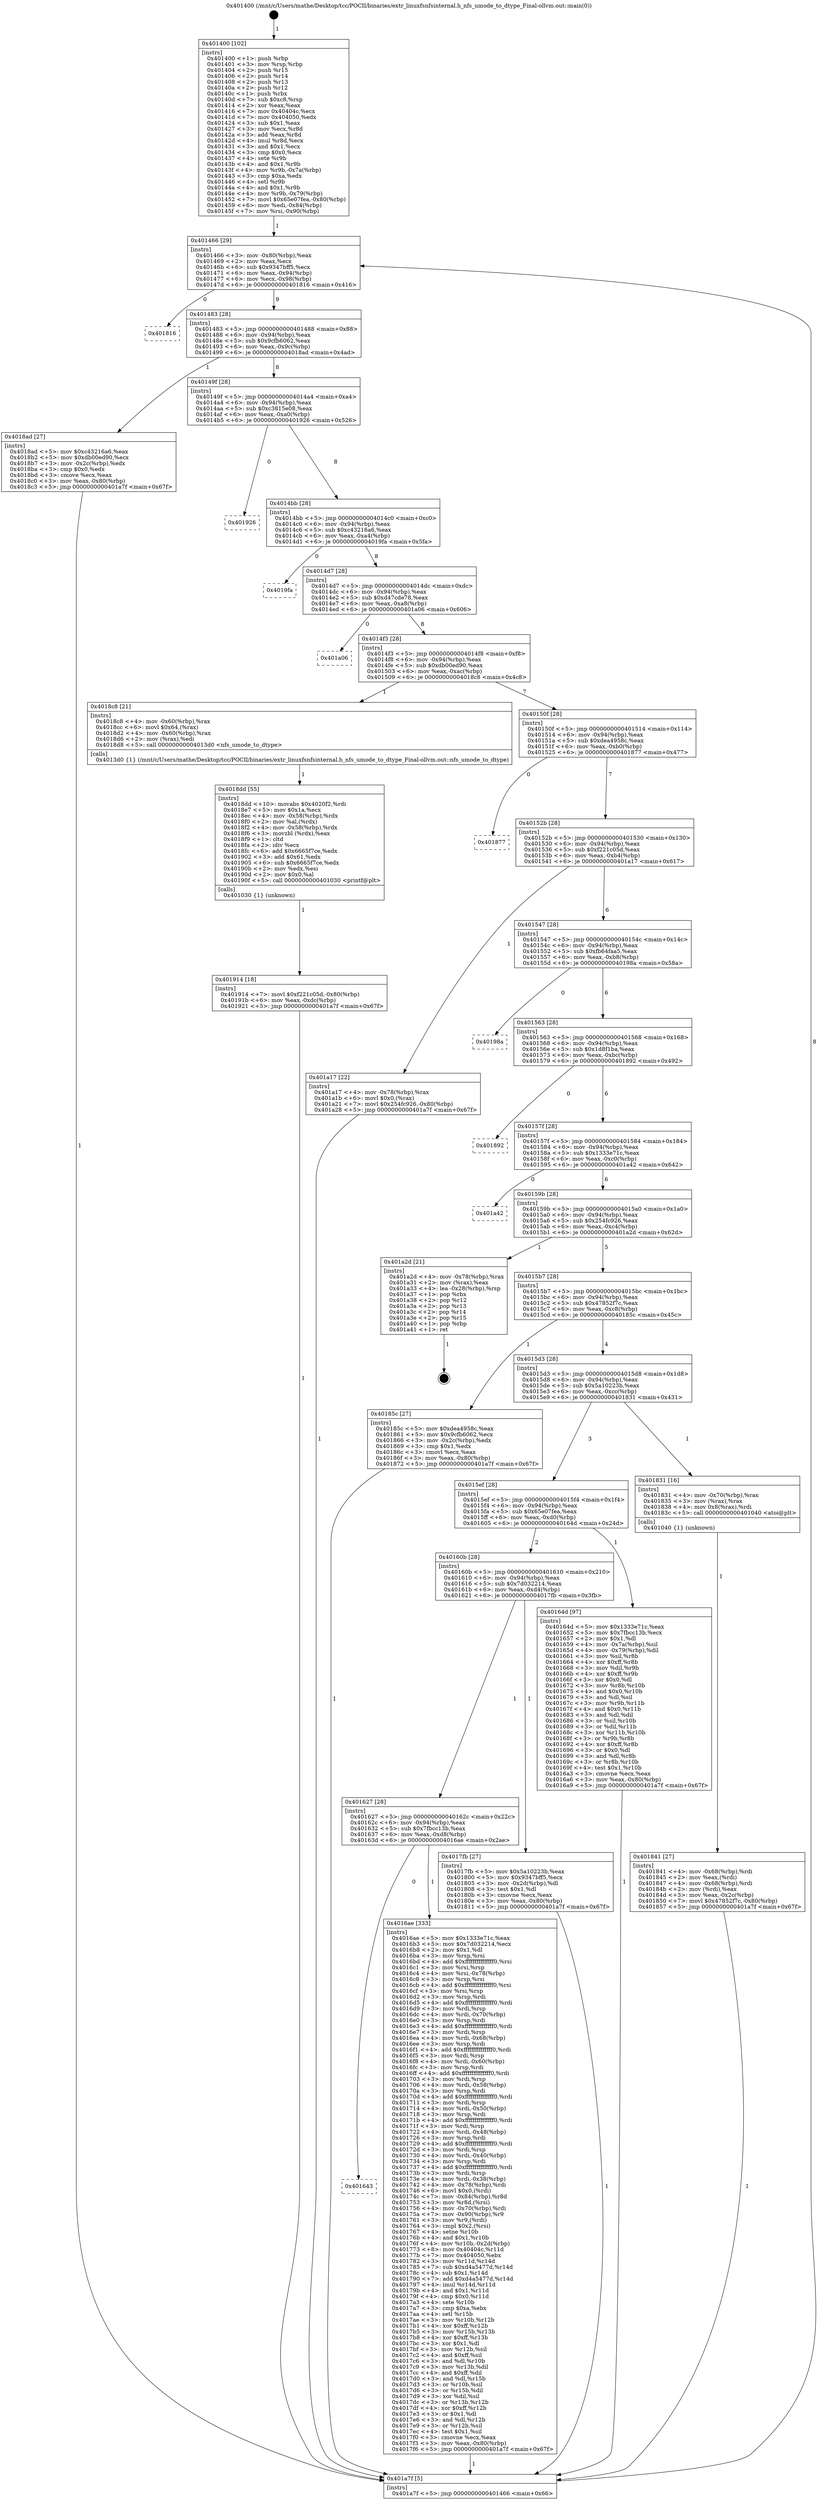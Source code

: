 digraph "0x401400" {
  label = "0x401400 (/mnt/c/Users/mathe/Desktop/tcc/POCII/binaries/extr_linuxfsnfsinternal.h_nfs_umode_to_dtype_Final-ollvm.out::main(0))"
  labelloc = "t"
  node[shape=record]

  Entry [label="",width=0.3,height=0.3,shape=circle,fillcolor=black,style=filled]
  "0x401466" [label="{
     0x401466 [29]\l
     | [instrs]\l
     &nbsp;&nbsp;0x401466 \<+3\>: mov -0x80(%rbp),%eax\l
     &nbsp;&nbsp;0x401469 \<+2\>: mov %eax,%ecx\l
     &nbsp;&nbsp;0x40146b \<+6\>: sub $0x9347bff5,%ecx\l
     &nbsp;&nbsp;0x401471 \<+6\>: mov %eax,-0x94(%rbp)\l
     &nbsp;&nbsp;0x401477 \<+6\>: mov %ecx,-0x98(%rbp)\l
     &nbsp;&nbsp;0x40147d \<+6\>: je 0000000000401816 \<main+0x416\>\l
  }"]
  "0x401816" [label="{
     0x401816\l
  }", style=dashed]
  "0x401483" [label="{
     0x401483 [28]\l
     | [instrs]\l
     &nbsp;&nbsp;0x401483 \<+5\>: jmp 0000000000401488 \<main+0x88\>\l
     &nbsp;&nbsp;0x401488 \<+6\>: mov -0x94(%rbp),%eax\l
     &nbsp;&nbsp;0x40148e \<+5\>: sub $0x9cfb6062,%eax\l
     &nbsp;&nbsp;0x401493 \<+6\>: mov %eax,-0x9c(%rbp)\l
     &nbsp;&nbsp;0x401499 \<+6\>: je 00000000004018ad \<main+0x4ad\>\l
  }"]
  Exit [label="",width=0.3,height=0.3,shape=circle,fillcolor=black,style=filled,peripheries=2]
  "0x4018ad" [label="{
     0x4018ad [27]\l
     | [instrs]\l
     &nbsp;&nbsp;0x4018ad \<+5\>: mov $0xc43216a6,%eax\l
     &nbsp;&nbsp;0x4018b2 \<+5\>: mov $0xdb00ed90,%ecx\l
     &nbsp;&nbsp;0x4018b7 \<+3\>: mov -0x2c(%rbp),%edx\l
     &nbsp;&nbsp;0x4018ba \<+3\>: cmp $0x0,%edx\l
     &nbsp;&nbsp;0x4018bd \<+3\>: cmove %ecx,%eax\l
     &nbsp;&nbsp;0x4018c0 \<+3\>: mov %eax,-0x80(%rbp)\l
     &nbsp;&nbsp;0x4018c3 \<+5\>: jmp 0000000000401a7f \<main+0x67f\>\l
  }"]
  "0x40149f" [label="{
     0x40149f [28]\l
     | [instrs]\l
     &nbsp;&nbsp;0x40149f \<+5\>: jmp 00000000004014a4 \<main+0xa4\>\l
     &nbsp;&nbsp;0x4014a4 \<+6\>: mov -0x94(%rbp),%eax\l
     &nbsp;&nbsp;0x4014aa \<+5\>: sub $0xc3815e08,%eax\l
     &nbsp;&nbsp;0x4014af \<+6\>: mov %eax,-0xa0(%rbp)\l
     &nbsp;&nbsp;0x4014b5 \<+6\>: je 0000000000401926 \<main+0x526\>\l
  }"]
  "0x401914" [label="{
     0x401914 [18]\l
     | [instrs]\l
     &nbsp;&nbsp;0x401914 \<+7\>: movl $0xf221c05d,-0x80(%rbp)\l
     &nbsp;&nbsp;0x40191b \<+6\>: mov %eax,-0xdc(%rbp)\l
     &nbsp;&nbsp;0x401921 \<+5\>: jmp 0000000000401a7f \<main+0x67f\>\l
  }"]
  "0x401926" [label="{
     0x401926\l
  }", style=dashed]
  "0x4014bb" [label="{
     0x4014bb [28]\l
     | [instrs]\l
     &nbsp;&nbsp;0x4014bb \<+5\>: jmp 00000000004014c0 \<main+0xc0\>\l
     &nbsp;&nbsp;0x4014c0 \<+6\>: mov -0x94(%rbp),%eax\l
     &nbsp;&nbsp;0x4014c6 \<+5\>: sub $0xc43216a6,%eax\l
     &nbsp;&nbsp;0x4014cb \<+6\>: mov %eax,-0xa4(%rbp)\l
     &nbsp;&nbsp;0x4014d1 \<+6\>: je 00000000004019fa \<main+0x5fa\>\l
  }"]
  "0x4018dd" [label="{
     0x4018dd [55]\l
     | [instrs]\l
     &nbsp;&nbsp;0x4018dd \<+10\>: movabs $0x4020f2,%rdi\l
     &nbsp;&nbsp;0x4018e7 \<+5\>: mov $0x1a,%ecx\l
     &nbsp;&nbsp;0x4018ec \<+4\>: mov -0x58(%rbp),%rdx\l
     &nbsp;&nbsp;0x4018f0 \<+2\>: mov %al,(%rdx)\l
     &nbsp;&nbsp;0x4018f2 \<+4\>: mov -0x58(%rbp),%rdx\l
     &nbsp;&nbsp;0x4018f6 \<+3\>: movzbl (%rdx),%eax\l
     &nbsp;&nbsp;0x4018f9 \<+1\>: cltd\l
     &nbsp;&nbsp;0x4018fa \<+2\>: idiv %ecx\l
     &nbsp;&nbsp;0x4018fc \<+6\>: add $0x6665f7ce,%edx\l
     &nbsp;&nbsp;0x401902 \<+3\>: add $0x61,%edx\l
     &nbsp;&nbsp;0x401905 \<+6\>: sub $0x6665f7ce,%edx\l
     &nbsp;&nbsp;0x40190b \<+2\>: mov %edx,%esi\l
     &nbsp;&nbsp;0x40190d \<+2\>: mov $0x0,%al\l
     &nbsp;&nbsp;0x40190f \<+5\>: call 0000000000401030 \<printf@plt\>\l
     | [calls]\l
     &nbsp;&nbsp;0x401030 \{1\} (unknown)\l
  }"]
  "0x4019fa" [label="{
     0x4019fa\l
  }", style=dashed]
  "0x4014d7" [label="{
     0x4014d7 [28]\l
     | [instrs]\l
     &nbsp;&nbsp;0x4014d7 \<+5\>: jmp 00000000004014dc \<main+0xdc\>\l
     &nbsp;&nbsp;0x4014dc \<+6\>: mov -0x94(%rbp),%eax\l
     &nbsp;&nbsp;0x4014e2 \<+5\>: sub $0xd47cde78,%eax\l
     &nbsp;&nbsp;0x4014e7 \<+6\>: mov %eax,-0xa8(%rbp)\l
     &nbsp;&nbsp;0x4014ed \<+6\>: je 0000000000401a06 \<main+0x606\>\l
  }"]
  "0x401841" [label="{
     0x401841 [27]\l
     | [instrs]\l
     &nbsp;&nbsp;0x401841 \<+4\>: mov -0x68(%rbp),%rdi\l
     &nbsp;&nbsp;0x401845 \<+2\>: mov %eax,(%rdi)\l
     &nbsp;&nbsp;0x401847 \<+4\>: mov -0x68(%rbp),%rdi\l
     &nbsp;&nbsp;0x40184b \<+2\>: mov (%rdi),%eax\l
     &nbsp;&nbsp;0x40184d \<+3\>: mov %eax,-0x2c(%rbp)\l
     &nbsp;&nbsp;0x401850 \<+7\>: movl $0x47852f7c,-0x80(%rbp)\l
     &nbsp;&nbsp;0x401857 \<+5\>: jmp 0000000000401a7f \<main+0x67f\>\l
  }"]
  "0x401a06" [label="{
     0x401a06\l
  }", style=dashed]
  "0x4014f3" [label="{
     0x4014f3 [28]\l
     | [instrs]\l
     &nbsp;&nbsp;0x4014f3 \<+5\>: jmp 00000000004014f8 \<main+0xf8\>\l
     &nbsp;&nbsp;0x4014f8 \<+6\>: mov -0x94(%rbp),%eax\l
     &nbsp;&nbsp;0x4014fe \<+5\>: sub $0xdb00ed90,%eax\l
     &nbsp;&nbsp;0x401503 \<+6\>: mov %eax,-0xac(%rbp)\l
     &nbsp;&nbsp;0x401509 \<+6\>: je 00000000004018c8 \<main+0x4c8\>\l
  }"]
  "0x401643" [label="{
     0x401643\l
  }", style=dashed]
  "0x4018c8" [label="{
     0x4018c8 [21]\l
     | [instrs]\l
     &nbsp;&nbsp;0x4018c8 \<+4\>: mov -0x60(%rbp),%rax\l
     &nbsp;&nbsp;0x4018cc \<+6\>: movl $0x64,(%rax)\l
     &nbsp;&nbsp;0x4018d2 \<+4\>: mov -0x60(%rbp),%rax\l
     &nbsp;&nbsp;0x4018d6 \<+2\>: mov (%rax),%edi\l
     &nbsp;&nbsp;0x4018d8 \<+5\>: call 00000000004013d0 \<nfs_umode_to_dtype\>\l
     | [calls]\l
     &nbsp;&nbsp;0x4013d0 \{1\} (/mnt/c/Users/mathe/Desktop/tcc/POCII/binaries/extr_linuxfsnfsinternal.h_nfs_umode_to_dtype_Final-ollvm.out::nfs_umode_to_dtype)\l
  }"]
  "0x40150f" [label="{
     0x40150f [28]\l
     | [instrs]\l
     &nbsp;&nbsp;0x40150f \<+5\>: jmp 0000000000401514 \<main+0x114\>\l
     &nbsp;&nbsp;0x401514 \<+6\>: mov -0x94(%rbp),%eax\l
     &nbsp;&nbsp;0x40151a \<+5\>: sub $0xdea4958c,%eax\l
     &nbsp;&nbsp;0x40151f \<+6\>: mov %eax,-0xb0(%rbp)\l
     &nbsp;&nbsp;0x401525 \<+6\>: je 0000000000401877 \<main+0x477\>\l
  }"]
  "0x4016ae" [label="{
     0x4016ae [333]\l
     | [instrs]\l
     &nbsp;&nbsp;0x4016ae \<+5\>: mov $0x1333e71c,%eax\l
     &nbsp;&nbsp;0x4016b3 \<+5\>: mov $0x7d032214,%ecx\l
     &nbsp;&nbsp;0x4016b8 \<+2\>: mov $0x1,%dl\l
     &nbsp;&nbsp;0x4016ba \<+3\>: mov %rsp,%rsi\l
     &nbsp;&nbsp;0x4016bd \<+4\>: add $0xfffffffffffffff0,%rsi\l
     &nbsp;&nbsp;0x4016c1 \<+3\>: mov %rsi,%rsp\l
     &nbsp;&nbsp;0x4016c4 \<+4\>: mov %rsi,-0x78(%rbp)\l
     &nbsp;&nbsp;0x4016c8 \<+3\>: mov %rsp,%rsi\l
     &nbsp;&nbsp;0x4016cb \<+4\>: add $0xfffffffffffffff0,%rsi\l
     &nbsp;&nbsp;0x4016cf \<+3\>: mov %rsi,%rsp\l
     &nbsp;&nbsp;0x4016d2 \<+3\>: mov %rsp,%rdi\l
     &nbsp;&nbsp;0x4016d5 \<+4\>: add $0xfffffffffffffff0,%rdi\l
     &nbsp;&nbsp;0x4016d9 \<+3\>: mov %rdi,%rsp\l
     &nbsp;&nbsp;0x4016dc \<+4\>: mov %rdi,-0x70(%rbp)\l
     &nbsp;&nbsp;0x4016e0 \<+3\>: mov %rsp,%rdi\l
     &nbsp;&nbsp;0x4016e3 \<+4\>: add $0xfffffffffffffff0,%rdi\l
     &nbsp;&nbsp;0x4016e7 \<+3\>: mov %rdi,%rsp\l
     &nbsp;&nbsp;0x4016ea \<+4\>: mov %rdi,-0x68(%rbp)\l
     &nbsp;&nbsp;0x4016ee \<+3\>: mov %rsp,%rdi\l
     &nbsp;&nbsp;0x4016f1 \<+4\>: add $0xfffffffffffffff0,%rdi\l
     &nbsp;&nbsp;0x4016f5 \<+3\>: mov %rdi,%rsp\l
     &nbsp;&nbsp;0x4016f8 \<+4\>: mov %rdi,-0x60(%rbp)\l
     &nbsp;&nbsp;0x4016fc \<+3\>: mov %rsp,%rdi\l
     &nbsp;&nbsp;0x4016ff \<+4\>: add $0xfffffffffffffff0,%rdi\l
     &nbsp;&nbsp;0x401703 \<+3\>: mov %rdi,%rsp\l
     &nbsp;&nbsp;0x401706 \<+4\>: mov %rdi,-0x58(%rbp)\l
     &nbsp;&nbsp;0x40170a \<+3\>: mov %rsp,%rdi\l
     &nbsp;&nbsp;0x40170d \<+4\>: add $0xfffffffffffffff0,%rdi\l
     &nbsp;&nbsp;0x401711 \<+3\>: mov %rdi,%rsp\l
     &nbsp;&nbsp;0x401714 \<+4\>: mov %rdi,-0x50(%rbp)\l
     &nbsp;&nbsp;0x401718 \<+3\>: mov %rsp,%rdi\l
     &nbsp;&nbsp;0x40171b \<+4\>: add $0xfffffffffffffff0,%rdi\l
     &nbsp;&nbsp;0x40171f \<+3\>: mov %rdi,%rsp\l
     &nbsp;&nbsp;0x401722 \<+4\>: mov %rdi,-0x48(%rbp)\l
     &nbsp;&nbsp;0x401726 \<+3\>: mov %rsp,%rdi\l
     &nbsp;&nbsp;0x401729 \<+4\>: add $0xfffffffffffffff0,%rdi\l
     &nbsp;&nbsp;0x40172d \<+3\>: mov %rdi,%rsp\l
     &nbsp;&nbsp;0x401730 \<+4\>: mov %rdi,-0x40(%rbp)\l
     &nbsp;&nbsp;0x401734 \<+3\>: mov %rsp,%rdi\l
     &nbsp;&nbsp;0x401737 \<+4\>: add $0xfffffffffffffff0,%rdi\l
     &nbsp;&nbsp;0x40173b \<+3\>: mov %rdi,%rsp\l
     &nbsp;&nbsp;0x40173e \<+4\>: mov %rdi,-0x38(%rbp)\l
     &nbsp;&nbsp;0x401742 \<+4\>: mov -0x78(%rbp),%rdi\l
     &nbsp;&nbsp;0x401746 \<+6\>: movl $0x0,(%rdi)\l
     &nbsp;&nbsp;0x40174c \<+7\>: mov -0x84(%rbp),%r8d\l
     &nbsp;&nbsp;0x401753 \<+3\>: mov %r8d,(%rsi)\l
     &nbsp;&nbsp;0x401756 \<+4\>: mov -0x70(%rbp),%rdi\l
     &nbsp;&nbsp;0x40175a \<+7\>: mov -0x90(%rbp),%r9\l
     &nbsp;&nbsp;0x401761 \<+3\>: mov %r9,(%rdi)\l
     &nbsp;&nbsp;0x401764 \<+3\>: cmpl $0x2,(%rsi)\l
     &nbsp;&nbsp;0x401767 \<+4\>: setne %r10b\l
     &nbsp;&nbsp;0x40176b \<+4\>: and $0x1,%r10b\l
     &nbsp;&nbsp;0x40176f \<+4\>: mov %r10b,-0x2d(%rbp)\l
     &nbsp;&nbsp;0x401773 \<+8\>: mov 0x40404c,%r11d\l
     &nbsp;&nbsp;0x40177b \<+7\>: mov 0x404050,%ebx\l
     &nbsp;&nbsp;0x401782 \<+3\>: mov %r11d,%r14d\l
     &nbsp;&nbsp;0x401785 \<+7\>: sub $0xd4a5477d,%r14d\l
     &nbsp;&nbsp;0x40178c \<+4\>: sub $0x1,%r14d\l
     &nbsp;&nbsp;0x401790 \<+7\>: add $0xd4a5477d,%r14d\l
     &nbsp;&nbsp;0x401797 \<+4\>: imul %r14d,%r11d\l
     &nbsp;&nbsp;0x40179b \<+4\>: and $0x1,%r11d\l
     &nbsp;&nbsp;0x40179f \<+4\>: cmp $0x0,%r11d\l
     &nbsp;&nbsp;0x4017a3 \<+4\>: sete %r10b\l
     &nbsp;&nbsp;0x4017a7 \<+3\>: cmp $0xa,%ebx\l
     &nbsp;&nbsp;0x4017aa \<+4\>: setl %r15b\l
     &nbsp;&nbsp;0x4017ae \<+3\>: mov %r10b,%r12b\l
     &nbsp;&nbsp;0x4017b1 \<+4\>: xor $0xff,%r12b\l
     &nbsp;&nbsp;0x4017b5 \<+3\>: mov %r15b,%r13b\l
     &nbsp;&nbsp;0x4017b8 \<+4\>: xor $0xff,%r13b\l
     &nbsp;&nbsp;0x4017bc \<+3\>: xor $0x1,%dl\l
     &nbsp;&nbsp;0x4017bf \<+3\>: mov %r12b,%sil\l
     &nbsp;&nbsp;0x4017c2 \<+4\>: and $0xff,%sil\l
     &nbsp;&nbsp;0x4017c6 \<+3\>: and %dl,%r10b\l
     &nbsp;&nbsp;0x4017c9 \<+3\>: mov %r13b,%dil\l
     &nbsp;&nbsp;0x4017cc \<+4\>: and $0xff,%dil\l
     &nbsp;&nbsp;0x4017d0 \<+3\>: and %dl,%r15b\l
     &nbsp;&nbsp;0x4017d3 \<+3\>: or %r10b,%sil\l
     &nbsp;&nbsp;0x4017d6 \<+3\>: or %r15b,%dil\l
     &nbsp;&nbsp;0x4017d9 \<+3\>: xor %dil,%sil\l
     &nbsp;&nbsp;0x4017dc \<+3\>: or %r13b,%r12b\l
     &nbsp;&nbsp;0x4017df \<+4\>: xor $0xff,%r12b\l
     &nbsp;&nbsp;0x4017e3 \<+3\>: or $0x1,%dl\l
     &nbsp;&nbsp;0x4017e6 \<+3\>: and %dl,%r12b\l
     &nbsp;&nbsp;0x4017e9 \<+3\>: or %r12b,%sil\l
     &nbsp;&nbsp;0x4017ec \<+4\>: test $0x1,%sil\l
     &nbsp;&nbsp;0x4017f0 \<+3\>: cmovne %ecx,%eax\l
     &nbsp;&nbsp;0x4017f3 \<+3\>: mov %eax,-0x80(%rbp)\l
     &nbsp;&nbsp;0x4017f6 \<+5\>: jmp 0000000000401a7f \<main+0x67f\>\l
  }"]
  "0x401877" [label="{
     0x401877\l
  }", style=dashed]
  "0x40152b" [label="{
     0x40152b [28]\l
     | [instrs]\l
     &nbsp;&nbsp;0x40152b \<+5\>: jmp 0000000000401530 \<main+0x130\>\l
     &nbsp;&nbsp;0x401530 \<+6\>: mov -0x94(%rbp),%eax\l
     &nbsp;&nbsp;0x401536 \<+5\>: sub $0xf221c05d,%eax\l
     &nbsp;&nbsp;0x40153b \<+6\>: mov %eax,-0xb4(%rbp)\l
     &nbsp;&nbsp;0x401541 \<+6\>: je 0000000000401a17 \<main+0x617\>\l
  }"]
  "0x401627" [label="{
     0x401627 [28]\l
     | [instrs]\l
     &nbsp;&nbsp;0x401627 \<+5\>: jmp 000000000040162c \<main+0x22c\>\l
     &nbsp;&nbsp;0x40162c \<+6\>: mov -0x94(%rbp),%eax\l
     &nbsp;&nbsp;0x401632 \<+5\>: sub $0x7fbcc13b,%eax\l
     &nbsp;&nbsp;0x401637 \<+6\>: mov %eax,-0xd8(%rbp)\l
     &nbsp;&nbsp;0x40163d \<+6\>: je 00000000004016ae \<main+0x2ae\>\l
  }"]
  "0x401a17" [label="{
     0x401a17 [22]\l
     | [instrs]\l
     &nbsp;&nbsp;0x401a17 \<+4\>: mov -0x78(%rbp),%rax\l
     &nbsp;&nbsp;0x401a1b \<+6\>: movl $0x0,(%rax)\l
     &nbsp;&nbsp;0x401a21 \<+7\>: movl $0x254fc926,-0x80(%rbp)\l
     &nbsp;&nbsp;0x401a28 \<+5\>: jmp 0000000000401a7f \<main+0x67f\>\l
  }"]
  "0x401547" [label="{
     0x401547 [28]\l
     | [instrs]\l
     &nbsp;&nbsp;0x401547 \<+5\>: jmp 000000000040154c \<main+0x14c\>\l
     &nbsp;&nbsp;0x40154c \<+6\>: mov -0x94(%rbp),%eax\l
     &nbsp;&nbsp;0x401552 \<+5\>: sub $0xfb64faa5,%eax\l
     &nbsp;&nbsp;0x401557 \<+6\>: mov %eax,-0xb8(%rbp)\l
     &nbsp;&nbsp;0x40155d \<+6\>: je 000000000040198a \<main+0x58a\>\l
  }"]
  "0x4017fb" [label="{
     0x4017fb [27]\l
     | [instrs]\l
     &nbsp;&nbsp;0x4017fb \<+5\>: mov $0x5a10223b,%eax\l
     &nbsp;&nbsp;0x401800 \<+5\>: mov $0x9347bff5,%ecx\l
     &nbsp;&nbsp;0x401805 \<+3\>: mov -0x2d(%rbp),%dl\l
     &nbsp;&nbsp;0x401808 \<+3\>: test $0x1,%dl\l
     &nbsp;&nbsp;0x40180b \<+3\>: cmovne %ecx,%eax\l
     &nbsp;&nbsp;0x40180e \<+3\>: mov %eax,-0x80(%rbp)\l
     &nbsp;&nbsp;0x401811 \<+5\>: jmp 0000000000401a7f \<main+0x67f\>\l
  }"]
  "0x40198a" [label="{
     0x40198a\l
  }", style=dashed]
  "0x401563" [label="{
     0x401563 [28]\l
     | [instrs]\l
     &nbsp;&nbsp;0x401563 \<+5\>: jmp 0000000000401568 \<main+0x168\>\l
     &nbsp;&nbsp;0x401568 \<+6\>: mov -0x94(%rbp),%eax\l
     &nbsp;&nbsp;0x40156e \<+5\>: sub $0x1d8f1ba,%eax\l
     &nbsp;&nbsp;0x401573 \<+6\>: mov %eax,-0xbc(%rbp)\l
     &nbsp;&nbsp;0x401579 \<+6\>: je 0000000000401892 \<main+0x492\>\l
  }"]
  "0x401400" [label="{
     0x401400 [102]\l
     | [instrs]\l
     &nbsp;&nbsp;0x401400 \<+1\>: push %rbp\l
     &nbsp;&nbsp;0x401401 \<+3\>: mov %rsp,%rbp\l
     &nbsp;&nbsp;0x401404 \<+2\>: push %r15\l
     &nbsp;&nbsp;0x401406 \<+2\>: push %r14\l
     &nbsp;&nbsp;0x401408 \<+2\>: push %r13\l
     &nbsp;&nbsp;0x40140a \<+2\>: push %r12\l
     &nbsp;&nbsp;0x40140c \<+1\>: push %rbx\l
     &nbsp;&nbsp;0x40140d \<+7\>: sub $0xc8,%rsp\l
     &nbsp;&nbsp;0x401414 \<+2\>: xor %eax,%eax\l
     &nbsp;&nbsp;0x401416 \<+7\>: mov 0x40404c,%ecx\l
     &nbsp;&nbsp;0x40141d \<+7\>: mov 0x404050,%edx\l
     &nbsp;&nbsp;0x401424 \<+3\>: sub $0x1,%eax\l
     &nbsp;&nbsp;0x401427 \<+3\>: mov %ecx,%r8d\l
     &nbsp;&nbsp;0x40142a \<+3\>: add %eax,%r8d\l
     &nbsp;&nbsp;0x40142d \<+4\>: imul %r8d,%ecx\l
     &nbsp;&nbsp;0x401431 \<+3\>: and $0x1,%ecx\l
     &nbsp;&nbsp;0x401434 \<+3\>: cmp $0x0,%ecx\l
     &nbsp;&nbsp;0x401437 \<+4\>: sete %r9b\l
     &nbsp;&nbsp;0x40143b \<+4\>: and $0x1,%r9b\l
     &nbsp;&nbsp;0x40143f \<+4\>: mov %r9b,-0x7a(%rbp)\l
     &nbsp;&nbsp;0x401443 \<+3\>: cmp $0xa,%edx\l
     &nbsp;&nbsp;0x401446 \<+4\>: setl %r9b\l
     &nbsp;&nbsp;0x40144a \<+4\>: and $0x1,%r9b\l
     &nbsp;&nbsp;0x40144e \<+4\>: mov %r9b,-0x79(%rbp)\l
     &nbsp;&nbsp;0x401452 \<+7\>: movl $0x65e07fea,-0x80(%rbp)\l
     &nbsp;&nbsp;0x401459 \<+6\>: mov %edi,-0x84(%rbp)\l
     &nbsp;&nbsp;0x40145f \<+7\>: mov %rsi,-0x90(%rbp)\l
  }"]
  "0x401892" [label="{
     0x401892\l
  }", style=dashed]
  "0x40157f" [label="{
     0x40157f [28]\l
     | [instrs]\l
     &nbsp;&nbsp;0x40157f \<+5\>: jmp 0000000000401584 \<main+0x184\>\l
     &nbsp;&nbsp;0x401584 \<+6\>: mov -0x94(%rbp),%eax\l
     &nbsp;&nbsp;0x40158a \<+5\>: sub $0x1333e71c,%eax\l
     &nbsp;&nbsp;0x40158f \<+6\>: mov %eax,-0xc0(%rbp)\l
     &nbsp;&nbsp;0x401595 \<+6\>: je 0000000000401a42 \<main+0x642\>\l
  }"]
  "0x401a7f" [label="{
     0x401a7f [5]\l
     | [instrs]\l
     &nbsp;&nbsp;0x401a7f \<+5\>: jmp 0000000000401466 \<main+0x66\>\l
  }"]
  "0x401a42" [label="{
     0x401a42\l
  }", style=dashed]
  "0x40159b" [label="{
     0x40159b [28]\l
     | [instrs]\l
     &nbsp;&nbsp;0x40159b \<+5\>: jmp 00000000004015a0 \<main+0x1a0\>\l
     &nbsp;&nbsp;0x4015a0 \<+6\>: mov -0x94(%rbp),%eax\l
     &nbsp;&nbsp;0x4015a6 \<+5\>: sub $0x254fc926,%eax\l
     &nbsp;&nbsp;0x4015ab \<+6\>: mov %eax,-0xc4(%rbp)\l
     &nbsp;&nbsp;0x4015b1 \<+6\>: je 0000000000401a2d \<main+0x62d\>\l
  }"]
  "0x40160b" [label="{
     0x40160b [28]\l
     | [instrs]\l
     &nbsp;&nbsp;0x40160b \<+5\>: jmp 0000000000401610 \<main+0x210\>\l
     &nbsp;&nbsp;0x401610 \<+6\>: mov -0x94(%rbp),%eax\l
     &nbsp;&nbsp;0x401616 \<+5\>: sub $0x7d032214,%eax\l
     &nbsp;&nbsp;0x40161b \<+6\>: mov %eax,-0xd4(%rbp)\l
     &nbsp;&nbsp;0x401621 \<+6\>: je 00000000004017fb \<main+0x3fb\>\l
  }"]
  "0x401a2d" [label="{
     0x401a2d [21]\l
     | [instrs]\l
     &nbsp;&nbsp;0x401a2d \<+4\>: mov -0x78(%rbp),%rax\l
     &nbsp;&nbsp;0x401a31 \<+2\>: mov (%rax),%eax\l
     &nbsp;&nbsp;0x401a33 \<+4\>: lea -0x28(%rbp),%rsp\l
     &nbsp;&nbsp;0x401a37 \<+1\>: pop %rbx\l
     &nbsp;&nbsp;0x401a38 \<+2\>: pop %r12\l
     &nbsp;&nbsp;0x401a3a \<+2\>: pop %r13\l
     &nbsp;&nbsp;0x401a3c \<+2\>: pop %r14\l
     &nbsp;&nbsp;0x401a3e \<+2\>: pop %r15\l
     &nbsp;&nbsp;0x401a40 \<+1\>: pop %rbp\l
     &nbsp;&nbsp;0x401a41 \<+1\>: ret\l
  }"]
  "0x4015b7" [label="{
     0x4015b7 [28]\l
     | [instrs]\l
     &nbsp;&nbsp;0x4015b7 \<+5\>: jmp 00000000004015bc \<main+0x1bc\>\l
     &nbsp;&nbsp;0x4015bc \<+6\>: mov -0x94(%rbp),%eax\l
     &nbsp;&nbsp;0x4015c2 \<+5\>: sub $0x47852f7c,%eax\l
     &nbsp;&nbsp;0x4015c7 \<+6\>: mov %eax,-0xc8(%rbp)\l
     &nbsp;&nbsp;0x4015cd \<+6\>: je 000000000040185c \<main+0x45c\>\l
  }"]
  "0x40164d" [label="{
     0x40164d [97]\l
     | [instrs]\l
     &nbsp;&nbsp;0x40164d \<+5\>: mov $0x1333e71c,%eax\l
     &nbsp;&nbsp;0x401652 \<+5\>: mov $0x7fbcc13b,%ecx\l
     &nbsp;&nbsp;0x401657 \<+2\>: mov $0x1,%dl\l
     &nbsp;&nbsp;0x401659 \<+4\>: mov -0x7a(%rbp),%sil\l
     &nbsp;&nbsp;0x40165d \<+4\>: mov -0x79(%rbp),%dil\l
     &nbsp;&nbsp;0x401661 \<+3\>: mov %sil,%r8b\l
     &nbsp;&nbsp;0x401664 \<+4\>: xor $0xff,%r8b\l
     &nbsp;&nbsp;0x401668 \<+3\>: mov %dil,%r9b\l
     &nbsp;&nbsp;0x40166b \<+4\>: xor $0xff,%r9b\l
     &nbsp;&nbsp;0x40166f \<+3\>: xor $0x0,%dl\l
     &nbsp;&nbsp;0x401672 \<+3\>: mov %r8b,%r10b\l
     &nbsp;&nbsp;0x401675 \<+4\>: and $0x0,%r10b\l
     &nbsp;&nbsp;0x401679 \<+3\>: and %dl,%sil\l
     &nbsp;&nbsp;0x40167c \<+3\>: mov %r9b,%r11b\l
     &nbsp;&nbsp;0x40167f \<+4\>: and $0x0,%r11b\l
     &nbsp;&nbsp;0x401683 \<+3\>: and %dl,%dil\l
     &nbsp;&nbsp;0x401686 \<+3\>: or %sil,%r10b\l
     &nbsp;&nbsp;0x401689 \<+3\>: or %dil,%r11b\l
     &nbsp;&nbsp;0x40168c \<+3\>: xor %r11b,%r10b\l
     &nbsp;&nbsp;0x40168f \<+3\>: or %r9b,%r8b\l
     &nbsp;&nbsp;0x401692 \<+4\>: xor $0xff,%r8b\l
     &nbsp;&nbsp;0x401696 \<+3\>: or $0x0,%dl\l
     &nbsp;&nbsp;0x401699 \<+3\>: and %dl,%r8b\l
     &nbsp;&nbsp;0x40169c \<+3\>: or %r8b,%r10b\l
     &nbsp;&nbsp;0x40169f \<+4\>: test $0x1,%r10b\l
     &nbsp;&nbsp;0x4016a3 \<+3\>: cmovne %ecx,%eax\l
     &nbsp;&nbsp;0x4016a6 \<+3\>: mov %eax,-0x80(%rbp)\l
     &nbsp;&nbsp;0x4016a9 \<+5\>: jmp 0000000000401a7f \<main+0x67f\>\l
  }"]
  "0x40185c" [label="{
     0x40185c [27]\l
     | [instrs]\l
     &nbsp;&nbsp;0x40185c \<+5\>: mov $0xdea4958c,%eax\l
     &nbsp;&nbsp;0x401861 \<+5\>: mov $0x9cfb6062,%ecx\l
     &nbsp;&nbsp;0x401866 \<+3\>: mov -0x2c(%rbp),%edx\l
     &nbsp;&nbsp;0x401869 \<+3\>: cmp $0x1,%edx\l
     &nbsp;&nbsp;0x40186c \<+3\>: cmovl %ecx,%eax\l
     &nbsp;&nbsp;0x40186f \<+3\>: mov %eax,-0x80(%rbp)\l
     &nbsp;&nbsp;0x401872 \<+5\>: jmp 0000000000401a7f \<main+0x67f\>\l
  }"]
  "0x4015d3" [label="{
     0x4015d3 [28]\l
     | [instrs]\l
     &nbsp;&nbsp;0x4015d3 \<+5\>: jmp 00000000004015d8 \<main+0x1d8\>\l
     &nbsp;&nbsp;0x4015d8 \<+6\>: mov -0x94(%rbp),%eax\l
     &nbsp;&nbsp;0x4015de \<+5\>: sub $0x5a10223b,%eax\l
     &nbsp;&nbsp;0x4015e3 \<+6\>: mov %eax,-0xcc(%rbp)\l
     &nbsp;&nbsp;0x4015e9 \<+6\>: je 0000000000401831 \<main+0x431\>\l
  }"]
  "0x4015ef" [label="{
     0x4015ef [28]\l
     | [instrs]\l
     &nbsp;&nbsp;0x4015ef \<+5\>: jmp 00000000004015f4 \<main+0x1f4\>\l
     &nbsp;&nbsp;0x4015f4 \<+6\>: mov -0x94(%rbp),%eax\l
     &nbsp;&nbsp;0x4015fa \<+5\>: sub $0x65e07fea,%eax\l
     &nbsp;&nbsp;0x4015ff \<+6\>: mov %eax,-0xd0(%rbp)\l
     &nbsp;&nbsp;0x401605 \<+6\>: je 000000000040164d \<main+0x24d\>\l
  }"]
  "0x401831" [label="{
     0x401831 [16]\l
     | [instrs]\l
     &nbsp;&nbsp;0x401831 \<+4\>: mov -0x70(%rbp),%rax\l
     &nbsp;&nbsp;0x401835 \<+3\>: mov (%rax),%rax\l
     &nbsp;&nbsp;0x401838 \<+4\>: mov 0x8(%rax),%rdi\l
     &nbsp;&nbsp;0x40183c \<+5\>: call 0000000000401040 \<atoi@plt\>\l
     | [calls]\l
     &nbsp;&nbsp;0x401040 \{1\} (unknown)\l
  }"]
  Entry -> "0x401400" [label=" 1"]
  "0x401466" -> "0x401816" [label=" 0"]
  "0x401466" -> "0x401483" [label=" 9"]
  "0x401a2d" -> Exit [label=" 1"]
  "0x401483" -> "0x4018ad" [label=" 1"]
  "0x401483" -> "0x40149f" [label=" 8"]
  "0x401a17" -> "0x401a7f" [label=" 1"]
  "0x40149f" -> "0x401926" [label=" 0"]
  "0x40149f" -> "0x4014bb" [label=" 8"]
  "0x401914" -> "0x401a7f" [label=" 1"]
  "0x4014bb" -> "0x4019fa" [label=" 0"]
  "0x4014bb" -> "0x4014d7" [label=" 8"]
  "0x4018dd" -> "0x401914" [label=" 1"]
  "0x4014d7" -> "0x401a06" [label=" 0"]
  "0x4014d7" -> "0x4014f3" [label=" 8"]
  "0x4018c8" -> "0x4018dd" [label=" 1"]
  "0x4014f3" -> "0x4018c8" [label=" 1"]
  "0x4014f3" -> "0x40150f" [label=" 7"]
  "0x40185c" -> "0x401a7f" [label=" 1"]
  "0x40150f" -> "0x401877" [label=" 0"]
  "0x40150f" -> "0x40152b" [label=" 7"]
  "0x401841" -> "0x401a7f" [label=" 1"]
  "0x40152b" -> "0x401a17" [label=" 1"]
  "0x40152b" -> "0x401547" [label=" 6"]
  "0x4017fb" -> "0x401a7f" [label=" 1"]
  "0x401547" -> "0x40198a" [label=" 0"]
  "0x401547" -> "0x401563" [label=" 6"]
  "0x4016ae" -> "0x401a7f" [label=" 1"]
  "0x401563" -> "0x401892" [label=" 0"]
  "0x401563" -> "0x40157f" [label=" 6"]
  "0x401627" -> "0x401643" [label=" 0"]
  "0x40157f" -> "0x401a42" [label=" 0"]
  "0x40157f" -> "0x40159b" [label=" 6"]
  "0x401627" -> "0x4016ae" [label=" 1"]
  "0x40159b" -> "0x401a2d" [label=" 1"]
  "0x40159b" -> "0x4015b7" [label=" 5"]
  "0x401831" -> "0x401841" [label=" 1"]
  "0x4015b7" -> "0x40185c" [label=" 1"]
  "0x4015b7" -> "0x4015d3" [label=" 4"]
  "0x40160b" -> "0x401627" [label=" 1"]
  "0x4015d3" -> "0x401831" [label=" 1"]
  "0x4015d3" -> "0x4015ef" [label=" 3"]
  "0x40160b" -> "0x4017fb" [label=" 1"]
  "0x4015ef" -> "0x40164d" [label=" 1"]
  "0x4015ef" -> "0x40160b" [label=" 2"]
  "0x40164d" -> "0x401a7f" [label=" 1"]
  "0x401400" -> "0x401466" [label=" 1"]
  "0x401a7f" -> "0x401466" [label=" 8"]
  "0x4018ad" -> "0x401a7f" [label=" 1"]
}
